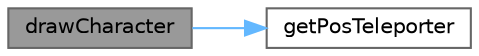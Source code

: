 digraph "drawCharacter"
{
 // LATEX_PDF_SIZE
  bgcolor="transparent";
  edge [fontname=Helvetica,fontsize=10,labelfontname=Helvetica,labelfontsize=10];
  node [fontname=Helvetica,fontsize=10,shape=box,height=0.2,width=0.4];
  rankdir="LR";
  Node1 [label="drawCharacter",height=0.2,width=0.4,color="gray40", fillcolor="grey60", style="filled", fontcolor="black",tooltip=" "];
  Node1 -> Node2 [color="steelblue1",style="solid"];
  Node2 [label="getPosTeleporter",height=0.2,width=0.4,color="grey40", fillcolor="white", style="filled",URL="$general_8cpp.html#a89f28dc4c7a90df07b1e90b8fb6be5c2",tooltip=" "];
}
